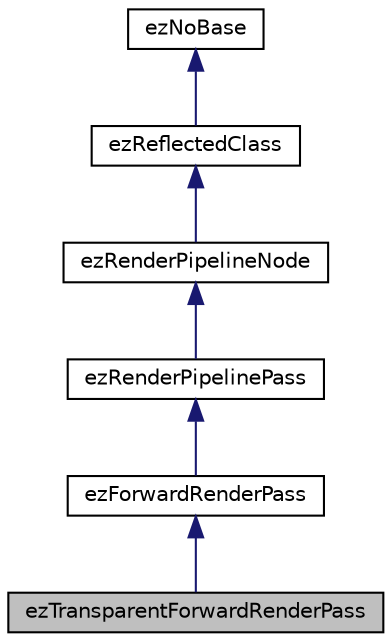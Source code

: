 digraph "ezTransparentForwardRenderPass"
{
 // LATEX_PDF_SIZE
  edge [fontname="Helvetica",fontsize="10",labelfontname="Helvetica",labelfontsize="10"];
  node [fontname="Helvetica",fontsize="10",shape=record];
  Node1 [label="ezTransparentForwardRenderPass",height=0.2,width=0.4,color="black", fillcolor="grey75", style="filled", fontcolor="black",tooltip="A forward render pass that renders all transparent objects into the color target."];
  Node2 -> Node1 [dir="back",color="midnightblue",fontsize="10",style="solid",fontname="Helvetica"];
  Node2 [label="ezForwardRenderPass",height=0.2,width=0.4,color="black", fillcolor="white", style="filled",URL="$df/da0/classez_forward_render_pass.htm",tooltip="A standard forward render pass that renders into the color target."];
  Node3 -> Node2 [dir="back",color="midnightblue",fontsize="10",style="solid",fontname="Helvetica"];
  Node3 [label="ezRenderPipelinePass",height=0.2,width=0.4,color="black", fillcolor="white", style="filled",URL="$d1/d0d/classez_render_pipeline_pass.htm",tooltip=" "];
  Node4 -> Node3 [dir="back",color="midnightblue",fontsize="10",style="solid",fontname="Helvetica"];
  Node4 [label="ezRenderPipelineNode",height=0.2,width=0.4,color="black", fillcolor="white", style="filled",URL="$de/dd2/classez_render_pipeline_node.htm",tooltip=" "];
  Node5 -> Node4 [dir="back",color="midnightblue",fontsize="10",style="solid",fontname="Helvetica"];
  Node5 [label="ezReflectedClass",height=0.2,width=0.4,color="black", fillcolor="white", style="filled",URL="$db/d45/classez_reflected_class.htm",tooltip="All classes that should be dynamically reflectable, need to be derived from this base class."];
  Node6 -> Node5 [dir="back",color="midnightblue",fontsize="10",style="solid",fontname="Helvetica"];
  Node6 [label="ezNoBase",height=0.2,width=0.4,color="black", fillcolor="white", style="filled",URL="$d4/d02/classez_no_base.htm",tooltip="Dummy type to pass to templates and macros that expect a base type for a class that has no base."];
}
